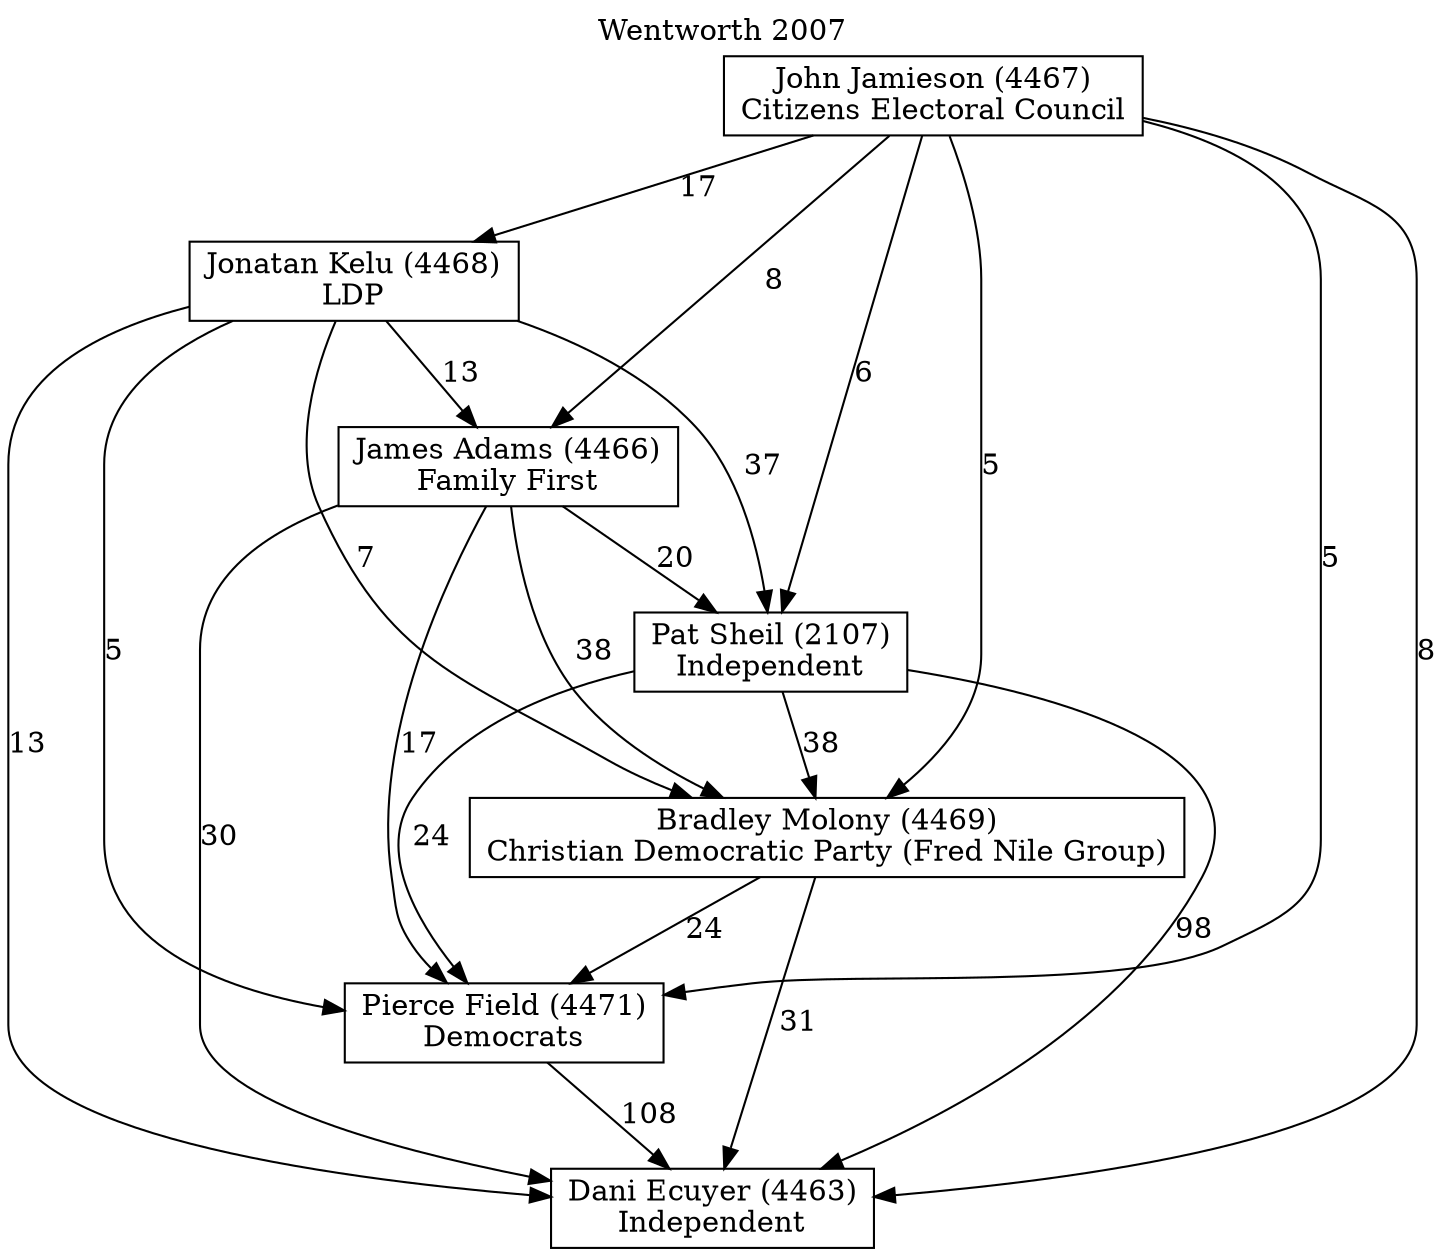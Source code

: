 // House preference flow
digraph "Dani Ecuyer (4463)_Wentworth_2007" {
	graph [label="Wentworth 2007" labelloc=t mclimit=10]
	node [shape=box]
	"Bradley Molony (4469)" [label="Bradley Molony (4469)
Christian Democratic Party (Fred Nile Group)"]
	"Dani Ecuyer (4463)" [label="Dani Ecuyer (4463)
Independent"]
	"James Adams (4466)" [label="James Adams (4466)
Family First"]
	"John Jamieson (4467)" [label="John Jamieson (4467)
Citizens Electoral Council"]
	"Jonatan Kelu (4468)" [label="Jonatan Kelu (4468)
LDP"]
	"Pat Sheil (2107)" [label="Pat Sheil (2107)
Independent"]
	"Pierce Field (4471)" [label="Pierce Field (4471)
Democrats"]
	"Bradley Molony (4469)" -> "Dani Ecuyer (4463)" [label=31]
	"Bradley Molony (4469)" -> "Pierce Field (4471)" [label=24]
	"James Adams (4466)" -> "Bradley Molony (4469)" [label=38]
	"James Adams (4466)" -> "Dani Ecuyer (4463)" [label=30]
	"James Adams (4466)" -> "Pat Sheil (2107)" [label=20]
	"James Adams (4466)" -> "Pierce Field (4471)" [label=17]
	"John Jamieson (4467)" -> "Bradley Molony (4469)" [label=5]
	"John Jamieson (4467)" -> "Dani Ecuyer (4463)" [label=8]
	"John Jamieson (4467)" -> "James Adams (4466)" [label=8]
	"John Jamieson (4467)" -> "Jonatan Kelu (4468)" [label=17]
	"John Jamieson (4467)" -> "Pat Sheil (2107)" [label=6]
	"John Jamieson (4467)" -> "Pierce Field (4471)" [label=5]
	"Jonatan Kelu (4468)" -> "Bradley Molony (4469)" [label=7]
	"Jonatan Kelu (4468)" -> "Dani Ecuyer (4463)" [label=13]
	"Jonatan Kelu (4468)" -> "James Adams (4466)" [label=13]
	"Jonatan Kelu (4468)" -> "Pat Sheil (2107)" [label=37]
	"Jonatan Kelu (4468)" -> "Pierce Field (4471)" [label=5]
	"Pat Sheil (2107)" -> "Bradley Molony (4469)" [label=38]
	"Pat Sheil (2107)" -> "Dani Ecuyer (4463)" [label=98]
	"Pat Sheil (2107)" -> "Pierce Field (4471)" [label=24]
	"Pierce Field (4471)" -> "Dani Ecuyer (4463)" [label=108]
}
